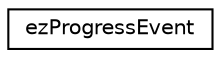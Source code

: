 digraph "Graphical Class Hierarchy"
{
 // LATEX_PDF_SIZE
  edge [fontname="Helvetica",fontsize="10",labelfontname="Helvetica",labelfontsize="10"];
  node [fontname="Helvetica",fontsize="10",shape=record];
  rankdir="LR";
  Node0 [label="ezProgressEvent",height=0.2,width=0.4,color="black", fillcolor="white", style="filled",URL="$d6/d42/structez_progress_event.htm",tooltip="Through these events the state of an ezProgress instance is communicated."];
}
